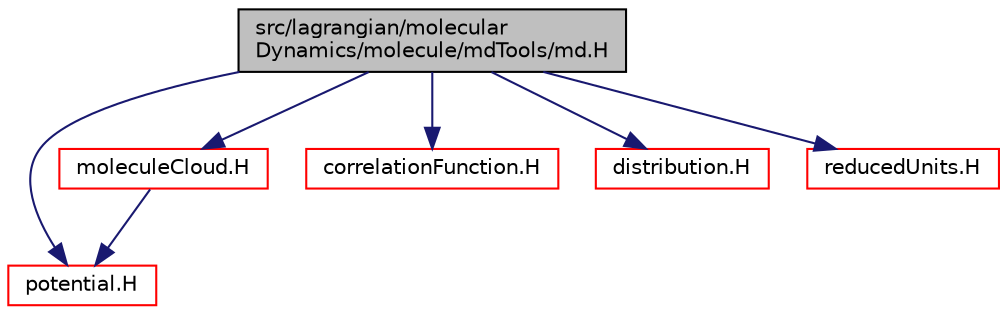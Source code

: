 digraph "src/lagrangian/molecularDynamics/molecule/mdTools/md.H"
{
  bgcolor="transparent";
  edge [fontname="Helvetica",fontsize="10",labelfontname="Helvetica",labelfontsize="10"];
  node [fontname="Helvetica",fontsize="10",shape=record];
  Node1 [label="src/lagrangian/molecular\lDynamics/molecule/mdTools/md.H",height=0.2,width=0.4,color="black", fillcolor="grey75", style="filled", fontcolor="black"];
  Node1 -> Node2 [color="midnightblue",fontsize="10",style="solid",fontname="Helvetica"];
  Node2 [label="potential.H",height=0.2,width=0.4,color="red",URL="$a06939.html"];
  Node1 -> Node3 [color="midnightblue",fontsize="10",style="solid",fontname="Helvetica"];
  Node3 [label="moleculeCloud.H",height=0.2,width=0.4,color="red",URL="$a06895.html"];
  Node3 -> Node2 [color="midnightblue",fontsize="10",style="solid",fontname="Helvetica"];
  Node1 -> Node4 [color="midnightblue",fontsize="10",style="solid",fontname="Helvetica"];
  Node4 [label="correlationFunction.H",height=0.2,width=0.4,color="red",URL="$a06871.html"];
  Node1 -> Node5 [color="midnightblue",fontsize="10",style="solid",fontname="Helvetica"];
  Node5 [label="distribution.H",height=0.2,width=0.4,color="red",URL="$a06875.html"];
  Node1 -> Node6 [color="midnightblue",fontsize="10",style="solid",fontname="Helvetica"];
  Node6 [label="reducedUnits.H",height=0.2,width=0.4,color="red",URL="$a06898.html"];
}
